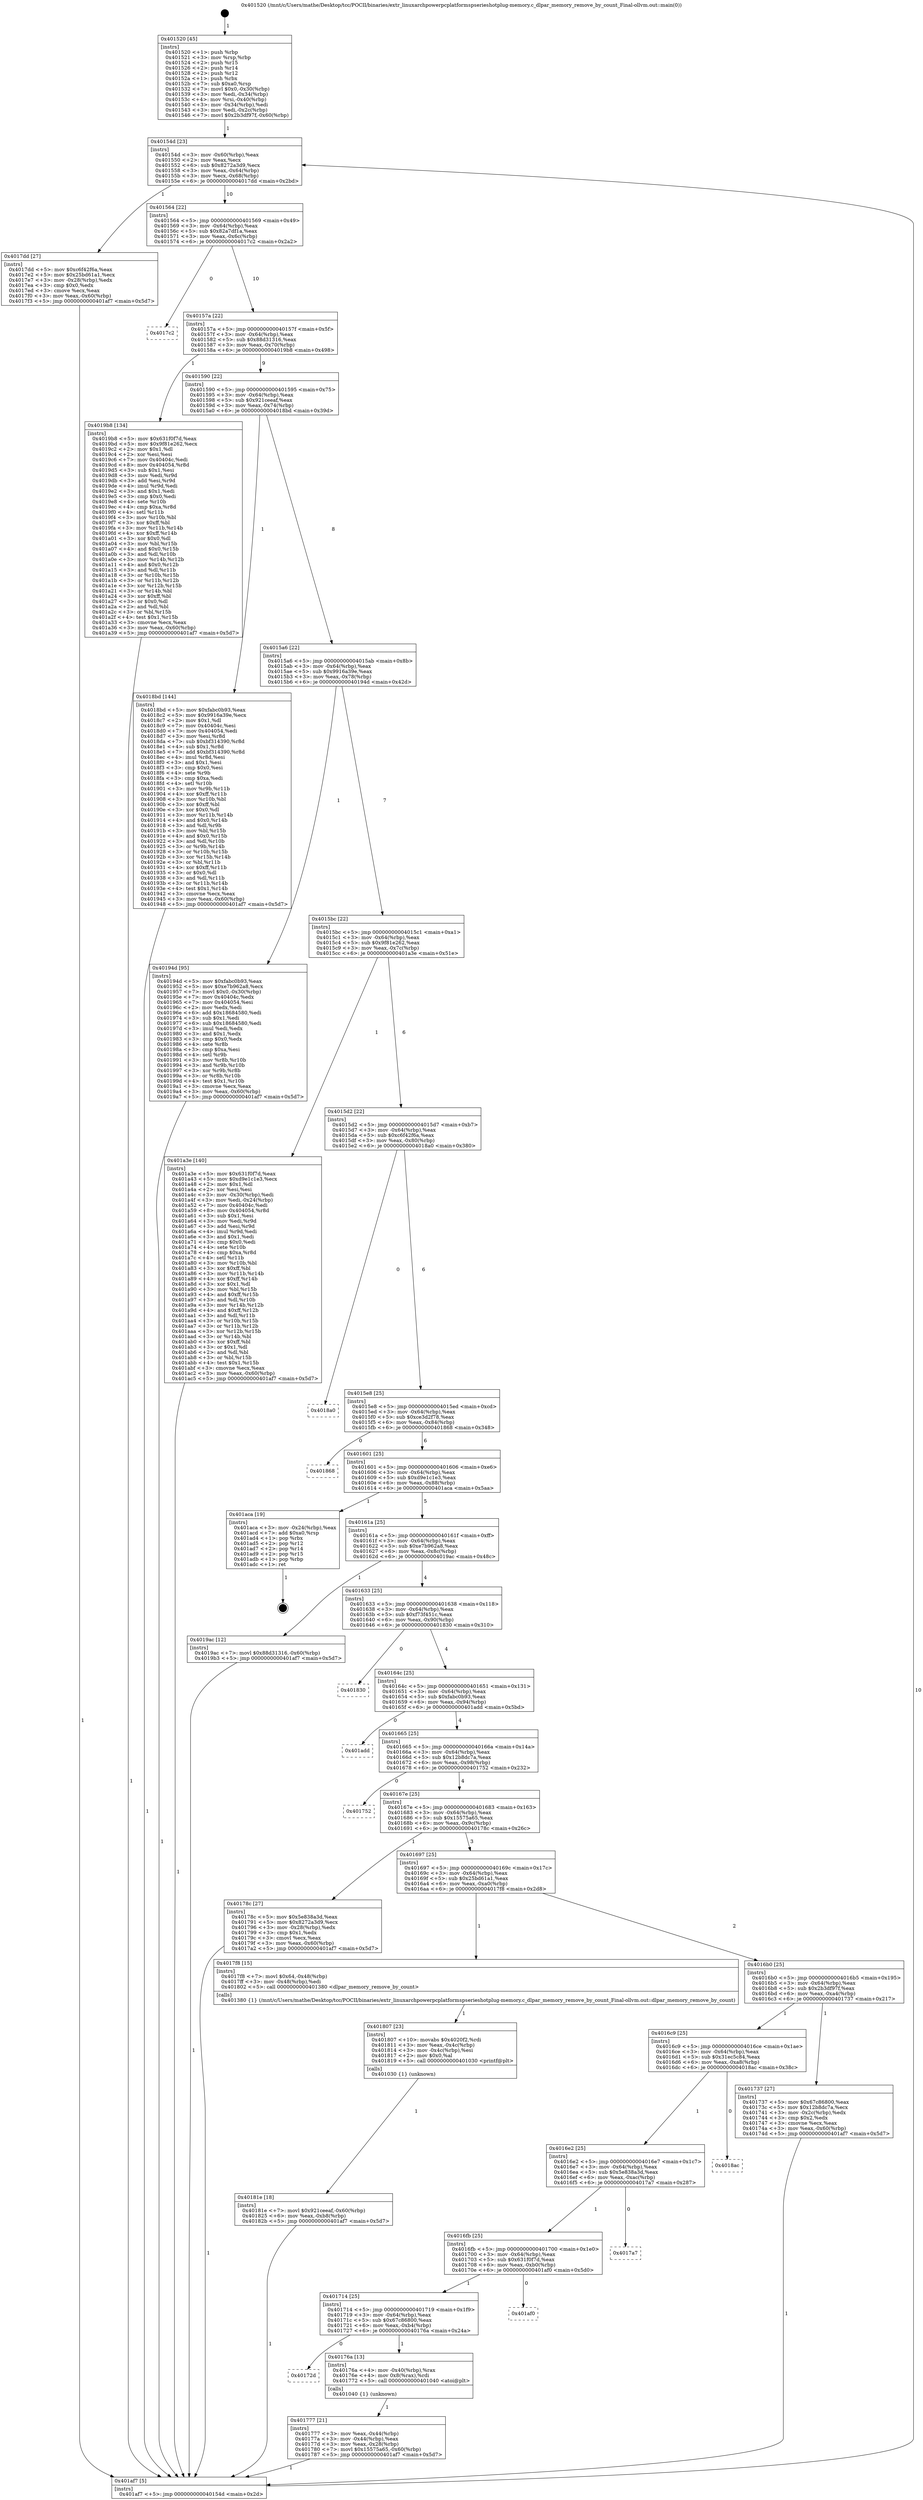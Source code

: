 digraph "0x401520" {
  label = "0x401520 (/mnt/c/Users/mathe/Desktop/tcc/POCII/binaries/extr_linuxarchpowerpcplatformspserieshotplug-memory.c_dlpar_memory_remove_by_count_Final-ollvm.out::main(0))"
  labelloc = "t"
  node[shape=record]

  Entry [label="",width=0.3,height=0.3,shape=circle,fillcolor=black,style=filled]
  "0x40154d" [label="{
     0x40154d [23]\l
     | [instrs]\l
     &nbsp;&nbsp;0x40154d \<+3\>: mov -0x60(%rbp),%eax\l
     &nbsp;&nbsp;0x401550 \<+2\>: mov %eax,%ecx\l
     &nbsp;&nbsp;0x401552 \<+6\>: sub $0x8272a3d9,%ecx\l
     &nbsp;&nbsp;0x401558 \<+3\>: mov %eax,-0x64(%rbp)\l
     &nbsp;&nbsp;0x40155b \<+3\>: mov %ecx,-0x68(%rbp)\l
     &nbsp;&nbsp;0x40155e \<+6\>: je 00000000004017dd \<main+0x2bd\>\l
  }"]
  "0x4017dd" [label="{
     0x4017dd [27]\l
     | [instrs]\l
     &nbsp;&nbsp;0x4017dd \<+5\>: mov $0xc6f42f6a,%eax\l
     &nbsp;&nbsp;0x4017e2 \<+5\>: mov $0x25bd61a1,%ecx\l
     &nbsp;&nbsp;0x4017e7 \<+3\>: mov -0x28(%rbp),%edx\l
     &nbsp;&nbsp;0x4017ea \<+3\>: cmp $0x0,%edx\l
     &nbsp;&nbsp;0x4017ed \<+3\>: cmove %ecx,%eax\l
     &nbsp;&nbsp;0x4017f0 \<+3\>: mov %eax,-0x60(%rbp)\l
     &nbsp;&nbsp;0x4017f3 \<+5\>: jmp 0000000000401af7 \<main+0x5d7\>\l
  }"]
  "0x401564" [label="{
     0x401564 [22]\l
     | [instrs]\l
     &nbsp;&nbsp;0x401564 \<+5\>: jmp 0000000000401569 \<main+0x49\>\l
     &nbsp;&nbsp;0x401569 \<+3\>: mov -0x64(%rbp),%eax\l
     &nbsp;&nbsp;0x40156c \<+5\>: sub $0x82a7df1a,%eax\l
     &nbsp;&nbsp;0x401571 \<+3\>: mov %eax,-0x6c(%rbp)\l
     &nbsp;&nbsp;0x401574 \<+6\>: je 00000000004017c2 \<main+0x2a2\>\l
  }"]
  Exit [label="",width=0.3,height=0.3,shape=circle,fillcolor=black,style=filled,peripheries=2]
  "0x4017c2" [label="{
     0x4017c2\l
  }", style=dashed]
  "0x40157a" [label="{
     0x40157a [22]\l
     | [instrs]\l
     &nbsp;&nbsp;0x40157a \<+5\>: jmp 000000000040157f \<main+0x5f\>\l
     &nbsp;&nbsp;0x40157f \<+3\>: mov -0x64(%rbp),%eax\l
     &nbsp;&nbsp;0x401582 \<+5\>: sub $0x88d31316,%eax\l
     &nbsp;&nbsp;0x401587 \<+3\>: mov %eax,-0x70(%rbp)\l
     &nbsp;&nbsp;0x40158a \<+6\>: je 00000000004019b8 \<main+0x498\>\l
  }"]
  "0x40181e" [label="{
     0x40181e [18]\l
     | [instrs]\l
     &nbsp;&nbsp;0x40181e \<+7\>: movl $0x921ceeaf,-0x60(%rbp)\l
     &nbsp;&nbsp;0x401825 \<+6\>: mov %eax,-0xb8(%rbp)\l
     &nbsp;&nbsp;0x40182b \<+5\>: jmp 0000000000401af7 \<main+0x5d7\>\l
  }"]
  "0x4019b8" [label="{
     0x4019b8 [134]\l
     | [instrs]\l
     &nbsp;&nbsp;0x4019b8 \<+5\>: mov $0x631f0f7d,%eax\l
     &nbsp;&nbsp;0x4019bd \<+5\>: mov $0x9f81e262,%ecx\l
     &nbsp;&nbsp;0x4019c2 \<+2\>: mov $0x1,%dl\l
     &nbsp;&nbsp;0x4019c4 \<+2\>: xor %esi,%esi\l
     &nbsp;&nbsp;0x4019c6 \<+7\>: mov 0x40404c,%edi\l
     &nbsp;&nbsp;0x4019cd \<+8\>: mov 0x404054,%r8d\l
     &nbsp;&nbsp;0x4019d5 \<+3\>: sub $0x1,%esi\l
     &nbsp;&nbsp;0x4019d8 \<+3\>: mov %edi,%r9d\l
     &nbsp;&nbsp;0x4019db \<+3\>: add %esi,%r9d\l
     &nbsp;&nbsp;0x4019de \<+4\>: imul %r9d,%edi\l
     &nbsp;&nbsp;0x4019e2 \<+3\>: and $0x1,%edi\l
     &nbsp;&nbsp;0x4019e5 \<+3\>: cmp $0x0,%edi\l
     &nbsp;&nbsp;0x4019e8 \<+4\>: sete %r10b\l
     &nbsp;&nbsp;0x4019ec \<+4\>: cmp $0xa,%r8d\l
     &nbsp;&nbsp;0x4019f0 \<+4\>: setl %r11b\l
     &nbsp;&nbsp;0x4019f4 \<+3\>: mov %r10b,%bl\l
     &nbsp;&nbsp;0x4019f7 \<+3\>: xor $0xff,%bl\l
     &nbsp;&nbsp;0x4019fa \<+3\>: mov %r11b,%r14b\l
     &nbsp;&nbsp;0x4019fd \<+4\>: xor $0xff,%r14b\l
     &nbsp;&nbsp;0x401a01 \<+3\>: xor $0x0,%dl\l
     &nbsp;&nbsp;0x401a04 \<+3\>: mov %bl,%r15b\l
     &nbsp;&nbsp;0x401a07 \<+4\>: and $0x0,%r15b\l
     &nbsp;&nbsp;0x401a0b \<+3\>: and %dl,%r10b\l
     &nbsp;&nbsp;0x401a0e \<+3\>: mov %r14b,%r12b\l
     &nbsp;&nbsp;0x401a11 \<+4\>: and $0x0,%r12b\l
     &nbsp;&nbsp;0x401a15 \<+3\>: and %dl,%r11b\l
     &nbsp;&nbsp;0x401a18 \<+3\>: or %r10b,%r15b\l
     &nbsp;&nbsp;0x401a1b \<+3\>: or %r11b,%r12b\l
     &nbsp;&nbsp;0x401a1e \<+3\>: xor %r12b,%r15b\l
     &nbsp;&nbsp;0x401a21 \<+3\>: or %r14b,%bl\l
     &nbsp;&nbsp;0x401a24 \<+3\>: xor $0xff,%bl\l
     &nbsp;&nbsp;0x401a27 \<+3\>: or $0x0,%dl\l
     &nbsp;&nbsp;0x401a2a \<+2\>: and %dl,%bl\l
     &nbsp;&nbsp;0x401a2c \<+3\>: or %bl,%r15b\l
     &nbsp;&nbsp;0x401a2f \<+4\>: test $0x1,%r15b\l
     &nbsp;&nbsp;0x401a33 \<+3\>: cmovne %ecx,%eax\l
     &nbsp;&nbsp;0x401a36 \<+3\>: mov %eax,-0x60(%rbp)\l
     &nbsp;&nbsp;0x401a39 \<+5\>: jmp 0000000000401af7 \<main+0x5d7\>\l
  }"]
  "0x401590" [label="{
     0x401590 [22]\l
     | [instrs]\l
     &nbsp;&nbsp;0x401590 \<+5\>: jmp 0000000000401595 \<main+0x75\>\l
     &nbsp;&nbsp;0x401595 \<+3\>: mov -0x64(%rbp),%eax\l
     &nbsp;&nbsp;0x401598 \<+5\>: sub $0x921ceeaf,%eax\l
     &nbsp;&nbsp;0x40159d \<+3\>: mov %eax,-0x74(%rbp)\l
     &nbsp;&nbsp;0x4015a0 \<+6\>: je 00000000004018bd \<main+0x39d\>\l
  }"]
  "0x401807" [label="{
     0x401807 [23]\l
     | [instrs]\l
     &nbsp;&nbsp;0x401807 \<+10\>: movabs $0x4020f2,%rdi\l
     &nbsp;&nbsp;0x401811 \<+3\>: mov %eax,-0x4c(%rbp)\l
     &nbsp;&nbsp;0x401814 \<+3\>: mov -0x4c(%rbp),%esi\l
     &nbsp;&nbsp;0x401817 \<+2\>: mov $0x0,%al\l
     &nbsp;&nbsp;0x401819 \<+5\>: call 0000000000401030 \<printf@plt\>\l
     | [calls]\l
     &nbsp;&nbsp;0x401030 \{1\} (unknown)\l
  }"]
  "0x4018bd" [label="{
     0x4018bd [144]\l
     | [instrs]\l
     &nbsp;&nbsp;0x4018bd \<+5\>: mov $0xfabc0b93,%eax\l
     &nbsp;&nbsp;0x4018c2 \<+5\>: mov $0x9916a39e,%ecx\l
     &nbsp;&nbsp;0x4018c7 \<+2\>: mov $0x1,%dl\l
     &nbsp;&nbsp;0x4018c9 \<+7\>: mov 0x40404c,%esi\l
     &nbsp;&nbsp;0x4018d0 \<+7\>: mov 0x404054,%edi\l
     &nbsp;&nbsp;0x4018d7 \<+3\>: mov %esi,%r8d\l
     &nbsp;&nbsp;0x4018da \<+7\>: sub $0xbf314390,%r8d\l
     &nbsp;&nbsp;0x4018e1 \<+4\>: sub $0x1,%r8d\l
     &nbsp;&nbsp;0x4018e5 \<+7\>: add $0xbf314390,%r8d\l
     &nbsp;&nbsp;0x4018ec \<+4\>: imul %r8d,%esi\l
     &nbsp;&nbsp;0x4018f0 \<+3\>: and $0x1,%esi\l
     &nbsp;&nbsp;0x4018f3 \<+3\>: cmp $0x0,%esi\l
     &nbsp;&nbsp;0x4018f6 \<+4\>: sete %r9b\l
     &nbsp;&nbsp;0x4018fa \<+3\>: cmp $0xa,%edi\l
     &nbsp;&nbsp;0x4018fd \<+4\>: setl %r10b\l
     &nbsp;&nbsp;0x401901 \<+3\>: mov %r9b,%r11b\l
     &nbsp;&nbsp;0x401904 \<+4\>: xor $0xff,%r11b\l
     &nbsp;&nbsp;0x401908 \<+3\>: mov %r10b,%bl\l
     &nbsp;&nbsp;0x40190b \<+3\>: xor $0xff,%bl\l
     &nbsp;&nbsp;0x40190e \<+3\>: xor $0x0,%dl\l
     &nbsp;&nbsp;0x401911 \<+3\>: mov %r11b,%r14b\l
     &nbsp;&nbsp;0x401914 \<+4\>: and $0x0,%r14b\l
     &nbsp;&nbsp;0x401918 \<+3\>: and %dl,%r9b\l
     &nbsp;&nbsp;0x40191b \<+3\>: mov %bl,%r15b\l
     &nbsp;&nbsp;0x40191e \<+4\>: and $0x0,%r15b\l
     &nbsp;&nbsp;0x401922 \<+3\>: and %dl,%r10b\l
     &nbsp;&nbsp;0x401925 \<+3\>: or %r9b,%r14b\l
     &nbsp;&nbsp;0x401928 \<+3\>: or %r10b,%r15b\l
     &nbsp;&nbsp;0x40192b \<+3\>: xor %r15b,%r14b\l
     &nbsp;&nbsp;0x40192e \<+3\>: or %bl,%r11b\l
     &nbsp;&nbsp;0x401931 \<+4\>: xor $0xff,%r11b\l
     &nbsp;&nbsp;0x401935 \<+3\>: or $0x0,%dl\l
     &nbsp;&nbsp;0x401938 \<+3\>: and %dl,%r11b\l
     &nbsp;&nbsp;0x40193b \<+3\>: or %r11b,%r14b\l
     &nbsp;&nbsp;0x40193e \<+4\>: test $0x1,%r14b\l
     &nbsp;&nbsp;0x401942 \<+3\>: cmovne %ecx,%eax\l
     &nbsp;&nbsp;0x401945 \<+3\>: mov %eax,-0x60(%rbp)\l
     &nbsp;&nbsp;0x401948 \<+5\>: jmp 0000000000401af7 \<main+0x5d7\>\l
  }"]
  "0x4015a6" [label="{
     0x4015a6 [22]\l
     | [instrs]\l
     &nbsp;&nbsp;0x4015a6 \<+5\>: jmp 00000000004015ab \<main+0x8b\>\l
     &nbsp;&nbsp;0x4015ab \<+3\>: mov -0x64(%rbp),%eax\l
     &nbsp;&nbsp;0x4015ae \<+5\>: sub $0x9916a39e,%eax\l
     &nbsp;&nbsp;0x4015b3 \<+3\>: mov %eax,-0x78(%rbp)\l
     &nbsp;&nbsp;0x4015b6 \<+6\>: je 000000000040194d \<main+0x42d\>\l
  }"]
  "0x401777" [label="{
     0x401777 [21]\l
     | [instrs]\l
     &nbsp;&nbsp;0x401777 \<+3\>: mov %eax,-0x44(%rbp)\l
     &nbsp;&nbsp;0x40177a \<+3\>: mov -0x44(%rbp),%eax\l
     &nbsp;&nbsp;0x40177d \<+3\>: mov %eax,-0x28(%rbp)\l
     &nbsp;&nbsp;0x401780 \<+7\>: movl $0x15575a65,-0x60(%rbp)\l
     &nbsp;&nbsp;0x401787 \<+5\>: jmp 0000000000401af7 \<main+0x5d7\>\l
  }"]
  "0x40194d" [label="{
     0x40194d [95]\l
     | [instrs]\l
     &nbsp;&nbsp;0x40194d \<+5\>: mov $0xfabc0b93,%eax\l
     &nbsp;&nbsp;0x401952 \<+5\>: mov $0xe7b962a8,%ecx\l
     &nbsp;&nbsp;0x401957 \<+7\>: movl $0x0,-0x30(%rbp)\l
     &nbsp;&nbsp;0x40195e \<+7\>: mov 0x40404c,%edx\l
     &nbsp;&nbsp;0x401965 \<+7\>: mov 0x404054,%esi\l
     &nbsp;&nbsp;0x40196c \<+2\>: mov %edx,%edi\l
     &nbsp;&nbsp;0x40196e \<+6\>: add $0x18684580,%edi\l
     &nbsp;&nbsp;0x401974 \<+3\>: sub $0x1,%edi\l
     &nbsp;&nbsp;0x401977 \<+6\>: sub $0x18684580,%edi\l
     &nbsp;&nbsp;0x40197d \<+3\>: imul %edi,%edx\l
     &nbsp;&nbsp;0x401980 \<+3\>: and $0x1,%edx\l
     &nbsp;&nbsp;0x401983 \<+3\>: cmp $0x0,%edx\l
     &nbsp;&nbsp;0x401986 \<+4\>: sete %r8b\l
     &nbsp;&nbsp;0x40198a \<+3\>: cmp $0xa,%esi\l
     &nbsp;&nbsp;0x40198d \<+4\>: setl %r9b\l
     &nbsp;&nbsp;0x401991 \<+3\>: mov %r8b,%r10b\l
     &nbsp;&nbsp;0x401994 \<+3\>: and %r9b,%r10b\l
     &nbsp;&nbsp;0x401997 \<+3\>: xor %r9b,%r8b\l
     &nbsp;&nbsp;0x40199a \<+3\>: or %r8b,%r10b\l
     &nbsp;&nbsp;0x40199d \<+4\>: test $0x1,%r10b\l
     &nbsp;&nbsp;0x4019a1 \<+3\>: cmovne %ecx,%eax\l
     &nbsp;&nbsp;0x4019a4 \<+3\>: mov %eax,-0x60(%rbp)\l
     &nbsp;&nbsp;0x4019a7 \<+5\>: jmp 0000000000401af7 \<main+0x5d7\>\l
  }"]
  "0x4015bc" [label="{
     0x4015bc [22]\l
     | [instrs]\l
     &nbsp;&nbsp;0x4015bc \<+5\>: jmp 00000000004015c1 \<main+0xa1\>\l
     &nbsp;&nbsp;0x4015c1 \<+3\>: mov -0x64(%rbp),%eax\l
     &nbsp;&nbsp;0x4015c4 \<+5\>: sub $0x9f81e262,%eax\l
     &nbsp;&nbsp;0x4015c9 \<+3\>: mov %eax,-0x7c(%rbp)\l
     &nbsp;&nbsp;0x4015cc \<+6\>: je 0000000000401a3e \<main+0x51e\>\l
  }"]
  "0x40172d" [label="{
     0x40172d\l
  }", style=dashed]
  "0x401a3e" [label="{
     0x401a3e [140]\l
     | [instrs]\l
     &nbsp;&nbsp;0x401a3e \<+5\>: mov $0x631f0f7d,%eax\l
     &nbsp;&nbsp;0x401a43 \<+5\>: mov $0xd9e1c1e3,%ecx\l
     &nbsp;&nbsp;0x401a48 \<+2\>: mov $0x1,%dl\l
     &nbsp;&nbsp;0x401a4a \<+2\>: xor %esi,%esi\l
     &nbsp;&nbsp;0x401a4c \<+3\>: mov -0x30(%rbp),%edi\l
     &nbsp;&nbsp;0x401a4f \<+3\>: mov %edi,-0x24(%rbp)\l
     &nbsp;&nbsp;0x401a52 \<+7\>: mov 0x40404c,%edi\l
     &nbsp;&nbsp;0x401a59 \<+8\>: mov 0x404054,%r8d\l
     &nbsp;&nbsp;0x401a61 \<+3\>: sub $0x1,%esi\l
     &nbsp;&nbsp;0x401a64 \<+3\>: mov %edi,%r9d\l
     &nbsp;&nbsp;0x401a67 \<+3\>: add %esi,%r9d\l
     &nbsp;&nbsp;0x401a6a \<+4\>: imul %r9d,%edi\l
     &nbsp;&nbsp;0x401a6e \<+3\>: and $0x1,%edi\l
     &nbsp;&nbsp;0x401a71 \<+3\>: cmp $0x0,%edi\l
     &nbsp;&nbsp;0x401a74 \<+4\>: sete %r10b\l
     &nbsp;&nbsp;0x401a78 \<+4\>: cmp $0xa,%r8d\l
     &nbsp;&nbsp;0x401a7c \<+4\>: setl %r11b\l
     &nbsp;&nbsp;0x401a80 \<+3\>: mov %r10b,%bl\l
     &nbsp;&nbsp;0x401a83 \<+3\>: xor $0xff,%bl\l
     &nbsp;&nbsp;0x401a86 \<+3\>: mov %r11b,%r14b\l
     &nbsp;&nbsp;0x401a89 \<+4\>: xor $0xff,%r14b\l
     &nbsp;&nbsp;0x401a8d \<+3\>: xor $0x1,%dl\l
     &nbsp;&nbsp;0x401a90 \<+3\>: mov %bl,%r15b\l
     &nbsp;&nbsp;0x401a93 \<+4\>: and $0xff,%r15b\l
     &nbsp;&nbsp;0x401a97 \<+3\>: and %dl,%r10b\l
     &nbsp;&nbsp;0x401a9a \<+3\>: mov %r14b,%r12b\l
     &nbsp;&nbsp;0x401a9d \<+4\>: and $0xff,%r12b\l
     &nbsp;&nbsp;0x401aa1 \<+3\>: and %dl,%r11b\l
     &nbsp;&nbsp;0x401aa4 \<+3\>: or %r10b,%r15b\l
     &nbsp;&nbsp;0x401aa7 \<+3\>: or %r11b,%r12b\l
     &nbsp;&nbsp;0x401aaa \<+3\>: xor %r12b,%r15b\l
     &nbsp;&nbsp;0x401aad \<+3\>: or %r14b,%bl\l
     &nbsp;&nbsp;0x401ab0 \<+3\>: xor $0xff,%bl\l
     &nbsp;&nbsp;0x401ab3 \<+3\>: or $0x1,%dl\l
     &nbsp;&nbsp;0x401ab6 \<+2\>: and %dl,%bl\l
     &nbsp;&nbsp;0x401ab8 \<+3\>: or %bl,%r15b\l
     &nbsp;&nbsp;0x401abb \<+4\>: test $0x1,%r15b\l
     &nbsp;&nbsp;0x401abf \<+3\>: cmovne %ecx,%eax\l
     &nbsp;&nbsp;0x401ac2 \<+3\>: mov %eax,-0x60(%rbp)\l
     &nbsp;&nbsp;0x401ac5 \<+5\>: jmp 0000000000401af7 \<main+0x5d7\>\l
  }"]
  "0x4015d2" [label="{
     0x4015d2 [22]\l
     | [instrs]\l
     &nbsp;&nbsp;0x4015d2 \<+5\>: jmp 00000000004015d7 \<main+0xb7\>\l
     &nbsp;&nbsp;0x4015d7 \<+3\>: mov -0x64(%rbp),%eax\l
     &nbsp;&nbsp;0x4015da \<+5\>: sub $0xc6f42f6a,%eax\l
     &nbsp;&nbsp;0x4015df \<+3\>: mov %eax,-0x80(%rbp)\l
     &nbsp;&nbsp;0x4015e2 \<+6\>: je 00000000004018a0 \<main+0x380\>\l
  }"]
  "0x40176a" [label="{
     0x40176a [13]\l
     | [instrs]\l
     &nbsp;&nbsp;0x40176a \<+4\>: mov -0x40(%rbp),%rax\l
     &nbsp;&nbsp;0x40176e \<+4\>: mov 0x8(%rax),%rdi\l
     &nbsp;&nbsp;0x401772 \<+5\>: call 0000000000401040 \<atoi@plt\>\l
     | [calls]\l
     &nbsp;&nbsp;0x401040 \{1\} (unknown)\l
  }"]
  "0x4018a0" [label="{
     0x4018a0\l
  }", style=dashed]
  "0x4015e8" [label="{
     0x4015e8 [25]\l
     | [instrs]\l
     &nbsp;&nbsp;0x4015e8 \<+5\>: jmp 00000000004015ed \<main+0xcd\>\l
     &nbsp;&nbsp;0x4015ed \<+3\>: mov -0x64(%rbp),%eax\l
     &nbsp;&nbsp;0x4015f0 \<+5\>: sub $0xce3d2f78,%eax\l
     &nbsp;&nbsp;0x4015f5 \<+6\>: mov %eax,-0x84(%rbp)\l
     &nbsp;&nbsp;0x4015fb \<+6\>: je 0000000000401868 \<main+0x348\>\l
  }"]
  "0x401714" [label="{
     0x401714 [25]\l
     | [instrs]\l
     &nbsp;&nbsp;0x401714 \<+5\>: jmp 0000000000401719 \<main+0x1f9\>\l
     &nbsp;&nbsp;0x401719 \<+3\>: mov -0x64(%rbp),%eax\l
     &nbsp;&nbsp;0x40171c \<+5\>: sub $0x67c86800,%eax\l
     &nbsp;&nbsp;0x401721 \<+6\>: mov %eax,-0xb4(%rbp)\l
     &nbsp;&nbsp;0x401727 \<+6\>: je 000000000040176a \<main+0x24a\>\l
  }"]
  "0x401868" [label="{
     0x401868\l
  }", style=dashed]
  "0x401601" [label="{
     0x401601 [25]\l
     | [instrs]\l
     &nbsp;&nbsp;0x401601 \<+5\>: jmp 0000000000401606 \<main+0xe6\>\l
     &nbsp;&nbsp;0x401606 \<+3\>: mov -0x64(%rbp),%eax\l
     &nbsp;&nbsp;0x401609 \<+5\>: sub $0xd9e1c1e3,%eax\l
     &nbsp;&nbsp;0x40160e \<+6\>: mov %eax,-0x88(%rbp)\l
     &nbsp;&nbsp;0x401614 \<+6\>: je 0000000000401aca \<main+0x5aa\>\l
  }"]
  "0x401af0" [label="{
     0x401af0\l
  }", style=dashed]
  "0x401aca" [label="{
     0x401aca [19]\l
     | [instrs]\l
     &nbsp;&nbsp;0x401aca \<+3\>: mov -0x24(%rbp),%eax\l
     &nbsp;&nbsp;0x401acd \<+7\>: add $0xa0,%rsp\l
     &nbsp;&nbsp;0x401ad4 \<+1\>: pop %rbx\l
     &nbsp;&nbsp;0x401ad5 \<+2\>: pop %r12\l
     &nbsp;&nbsp;0x401ad7 \<+2\>: pop %r14\l
     &nbsp;&nbsp;0x401ad9 \<+2\>: pop %r15\l
     &nbsp;&nbsp;0x401adb \<+1\>: pop %rbp\l
     &nbsp;&nbsp;0x401adc \<+1\>: ret\l
  }"]
  "0x40161a" [label="{
     0x40161a [25]\l
     | [instrs]\l
     &nbsp;&nbsp;0x40161a \<+5\>: jmp 000000000040161f \<main+0xff\>\l
     &nbsp;&nbsp;0x40161f \<+3\>: mov -0x64(%rbp),%eax\l
     &nbsp;&nbsp;0x401622 \<+5\>: sub $0xe7b962a8,%eax\l
     &nbsp;&nbsp;0x401627 \<+6\>: mov %eax,-0x8c(%rbp)\l
     &nbsp;&nbsp;0x40162d \<+6\>: je 00000000004019ac \<main+0x48c\>\l
  }"]
  "0x4016fb" [label="{
     0x4016fb [25]\l
     | [instrs]\l
     &nbsp;&nbsp;0x4016fb \<+5\>: jmp 0000000000401700 \<main+0x1e0\>\l
     &nbsp;&nbsp;0x401700 \<+3\>: mov -0x64(%rbp),%eax\l
     &nbsp;&nbsp;0x401703 \<+5\>: sub $0x631f0f7d,%eax\l
     &nbsp;&nbsp;0x401708 \<+6\>: mov %eax,-0xb0(%rbp)\l
     &nbsp;&nbsp;0x40170e \<+6\>: je 0000000000401af0 \<main+0x5d0\>\l
  }"]
  "0x4019ac" [label="{
     0x4019ac [12]\l
     | [instrs]\l
     &nbsp;&nbsp;0x4019ac \<+7\>: movl $0x88d31316,-0x60(%rbp)\l
     &nbsp;&nbsp;0x4019b3 \<+5\>: jmp 0000000000401af7 \<main+0x5d7\>\l
  }"]
  "0x401633" [label="{
     0x401633 [25]\l
     | [instrs]\l
     &nbsp;&nbsp;0x401633 \<+5\>: jmp 0000000000401638 \<main+0x118\>\l
     &nbsp;&nbsp;0x401638 \<+3\>: mov -0x64(%rbp),%eax\l
     &nbsp;&nbsp;0x40163b \<+5\>: sub $0xf73f451c,%eax\l
     &nbsp;&nbsp;0x401640 \<+6\>: mov %eax,-0x90(%rbp)\l
     &nbsp;&nbsp;0x401646 \<+6\>: je 0000000000401830 \<main+0x310\>\l
  }"]
  "0x4017a7" [label="{
     0x4017a7\l
  }", style=dashed]
  "0x401830" [label="{
     0x401830\l
  }", style=dashed]
  "0x40164c" [label="{
     0x40164c [25]\l
     | [instrs]\l
     &nbsp;&nbsp;0x40164c \<+5\>: jmp 0000000000401651 \<main+0x131\>\l
     &nbsp;&nbsp;0x401651 \<+3\>: mov -0x64(%rbp),%eax\l
     &nbsp;&nbsp;0x401654 \<+5\>: sub $0xfabc0b93,%eax\l
     &nbsp;&nbsp;0x401659 \<+6\>: mov %eax,-0x94(%rbp)\l
     &nbsp;&nbsp;0x40165f \<+6\>: je 0000000000401add \<main+0x5bd\>\l
  }"]
  "0x4016e2" [label="{
     0x4016e2 [25]\l
     | [instrs]\l
     &nbsp;&nbsp;0x4016e2 \<+5\>: jmp 00000000004016e7 \<main+0x1c7\>\l
     &nbsp;&nbsp;0x4016e7 \<+3\>: mov -0x64(%rbp),%eax\l
     &nbsp;&nbsp;0x4016ea \<+5\>: sub $0x5e838a3d,%eax\l
     &nbsp;&nbsp;0x4016ef \<+6\>: mov %eax,-0xac(%rbp)\l
     &nbsp;&nbsp;0x4016f5 \<+6\>: je 00000000004017a7 \<main+0x287\>\l
  }"]
  "0x401add" [label="{
     0x401add\l
  }", style=dashed]
  "0x401665" [label="{
     0x401665 [25]\l
     | [instrs]\l
     &nbsp;&nbsp;0x401665 \<+5\>: jmp 000000000040166a \<main+0x14a\>\l
     &nbsp;&nbsp;0x40166a \<+3\>: mov -0x64(%rbp),%eax\l
     &nbsp;&nbsp;0x40166d \<+5\>: sub $0x12b8dc7a,%eax\l
     &nbsp;&nbsp;0x401672 \<+6\>: mov %eax,-0x98(%rbp)\l
     &nbsp;&nbsp;0x401678 \<+6\>: je 0000000000401752 \<main+0x232\>\l
  }"]
  "0x4018ac" [label="{
     0x4018ac\l
  }", style=dashed]
  "0x401752" [label="{
     0x401752\l
  }", style=dashed]
  "0x40167e" [label="{
     0x40167e [25]\l
     | [instrs]\l
     &nbsp;&nbsp;0x40167e \<+5\>: jmp 0000000000401683 \<main+0x163\>\l
     &nbsp;&nbsp;0x401683 \<+3\>: mov -0x64(%rbp),%eax\l
     &nbsp;&nbsp;0x401686 \<+5\>: sub $0x15575a65,%eax\l
     &nbsp;&nbsp;0x40168b \<+6\>: mov %eax,-0x9c(%rbp)\l
     &nbsp;&nbsp;0x401691 \<+6\>: je 000000000040178c \<main+0x26c\>\l
  }"]
  "0x401520" [label="{
     0x401520 [45]\l
     | [instrs]\l
     &nbsp;&nbsp;0x401520 \<+1\>: push %rbp\l
     &nbsp;&nbsp;0x401521 \<+3\>: mov %rsp,%rbp\l
     &nbsp;&nbsp;0x401524 \<+2\>: push %r15\l
     &nbsp;&nbsp;0x401526 \<+2\>: push %r14\l
     &nbsp;&nbsp;0x401528 \<+2\>: push %r12\l
     &nbsp;&nbsp;0x40152a \<+1\>: push %rbx\l
     &nbsp;&nbsp;0x40152b \<+7\>: sub $0xa0,%rsp\l
     &nbsp;&nbsp;0x401532 \<+7\>: movl $0x0,-0x30(%rbp)\l
     &nbsp;&nbsp;0x401539 \<+3\>: mov %edi,-0x34(%rbp)\l
     &nbsp;&nbsp;0x40153c \<+4\>: mov %rsi,-0x40(%rbp)\l
     &nbsp;&nbsp;0x401540 \<+3\>: mov -0x34(%rbp),%edi\l
     &nbsp;&nbsp;0x401543 \<+3\>: mov %edi,-0x2c(%rbp)\l
     &nbsp;&nbsp;0x401546 \<+7\>: movl $0x2b3df97f,-0x60(%rbp)\l
  }"]
  "0x40178c" [label="{
     0x40178c [27]\l
     | [instrs]\l
     &nbsp;&nbsp;0x40178c \<+5\>: mov $0x5e838a3d,%eax\l
     &nbsp;&nbsp;0x401791 \<+5\>: mov $0x8272a3d9,%ecx\l
     &nbsp;&nbsp;0x401796 \<+3\>: mov -0x28(%rbp),%edx\l
     &nbsp;&nbsp;0x401799 \<+3\>: cmp $0x1,%edx\l
     &nbsp;&nbsp;0x40179c \<+3\>: cmovl %ecx,%eax\l
     &nbsp;&nbsp;0x40179f \<+3\>: mov %eax,-0x60(%rbp)\l
     &nbsp;&nbsp;0x4017a2 \<+5\>: jmp 0000000000401af7 \<main+0x5d7\>\l
  }"]
  "0x401697" [label="{
     0x401697 [25]\l
     | [instrs]\l
     &nbsp;&nbsp;0x401697 \<+5\>: jmp 000000000040169c \<main+0x17c\>\l
     &nbsp;&nbsp;0x40169c \<+3\>: mov -0x64(%rbp),%eax\l
     &nbsp;&nbsp;0x40169f \<+5\>: sub $0x25bd61a1,%eax\l
     &nbsp;&nbsp;0x4016a4 \<+6\>: mov %eax,-0xa0(%rbp)\l
     &nbsp;&nbsp;0x4016aa \<+6\>: je 00000000004017f8 \<main+0x2d8\>\l
  }"]
  "0x401af7" [label="{
     0x401af7 [5]\l
     | [instrs]\l
     &nbsp;&nbsp;0x401af7 \<+5\>: jmp 000000000040154d \<main+0x2d\>\l
  }"]
  "0x4017f8" [label="{
     0x4017f8 [15]\l
     | [instrs]\l
     &nbsp;&nbsp;0x4017f8 \<+7\>: movl $0x64,-0x48(%rbp)\l
     &nbsp;&nbsp;0x4017ff \<+3\>: mov -0x48(%rbp),%edi\l
     &nbsp;&nbsp;0x401802 \<+5\>: call 0000000000401380 \<dlpar_memory_remove_by_count\>\l
     | [calls]\l
     &nbsp;&nbsp;0x401380 \{1\} (/mnt/c/Users/mathe/Desktop/tcc/POCII/binaries/extr_linuxarchpowerpcplatformspserieshotplug-memory.c_dlpar_memory_remove_by_count_Final-ollvm.out::dlpar_memory_remove_by_count)\l
  }"]
  "0x4016b0" [label="{
     0x4016b0 [25]\l
     | [instrs]\l
     &nbsp;&nbsp;0x4016b0 \<+5\>: jmp 00000000004016b5 \<main+0x195\>\l
     &nbsp;&nbsp;0x4016b5 \<+3\>: mov -0x64(%rbp),%eax\l
     &nbsp;&nbsp;0x4016b8 \<+5\>: sub $0x2b3df97f,%eax\l
     &nbsp;&nbsp;0x4016bd \<+6\>: mov %eax,-0xa4(%rbp)\l
     &nbsp;&nbsp;0x4016c3 \<+6\>: je 0000000000401737 \<main+0x217\>\l
  }"]
  "0x4016c9" [label="{
     0x4016c9 [25]\l
     | [instrs]\l
     &nbsp;&nbsp;0x4016c9 \<+5\>: jmp 00000000004016ce \<main+0x1ae\>\l
     &nbsp;&nbsp;0x4016ce \<+3\>: mov -0x64(%rbp),%eax\l
     &nbsp;&nbsp;0x4016d1 \<+5\>: sub $0x31ec5c84,%eax\l
     &nbsp;&nbsp;0x4016d6 \<+6\>: mov %eax,-0xa8(%rbp)\l
     &nbsp;&nbsp;0x4016dc \<+6\>: je 00000000004018ac \<main+0x38c\>\l
  }"]
  "0x401737" [label="{
     0x401737 [27]\l
     | [instrs]\l
     &nbsp;&nbsp;0x401737 \<+5\>: mov $0x67c86800,%eax\l
     &nbsp;&nbsp;0x40173c \<+5\>: mov $0x12b8dc7a,%ecx\l
     &nbsp;&nbsp;0x401741 \<+3\>: mov -0x2c(%rbp),%edx\l
     &nbsp;&nbsp;0x401744 \<+3\>: cmp $0x2,%edx\l
     &nbsp;&nbsp;0x401747 \<+3\>: cmovne %ecx,%eax\l
     &nbsp;&nbsp;0x40174a \<+3\>: mov %eax,-0x60(%rbp)\l
     &nbsp;&nbsp;0x40174d \<+5\>: jmp 0000000000401af7 \<main+0x5d7\>\l
  }"]
  Entry -> "0x401520" [label=" 1"]
  "0x40154d" -> "0x4017dd" [label=" 1"]
  "0x40154d" -> "0x401564" [label=" 10"]
  "0x401aca" -> Exit [label=" 1"]
  "0x401564" -> "0x4017c2" [label=" 0"]
  "0x401564" -> "0x40157a" [label=" 10"]
  "0x401a3e" -> "0x401af7" [label=" 1"]
  "0x40157a" -> "0x4019b8" [label=" 1"]
  "0x40157a" -> "0x401590" [label=" 9"]
  "0x4019b8" -> "0x401af7" [label=" 1"]
  "0x401590" -> "0x4018bd" [label=" 1"]
  "0x401590" -> "0x4015a6" [label=" 8"]
  "0x4019ac" -> "0x401af7" [label=" 1"]
  "0x4015a6" -> "0x40194d" [label=" 1"]
  "0x4015a6" -> "0x4015bc" [label=" 7"]
  "0x40194d" -> "0x401af7" [label=" 1"]
  "0x4015bc" -> "0x401a3e" [label=" 1"]
  "0x4015bc" -> "0x4015d2" [label=" 6"]
  "0x4018bd" -> "0x401af7" [label=" 1"]
  "0x4015d2" -> "0x4018a0" [label=" 0"]
  "0x4015d2" -> "0x4015e8" [label=" 6"]
  "0x40181e" -> "0x401af7" [label=" 1"]
  "0x4015e8" -> "0x401868" [label=" 0"]
  "0x4015e8" -> "0x401601" [label=" 6"]
  "0x4017f8" -> "0x401807" [label=" 1"]
  "0x401601" -> "0x401aca" [label=" 1"]
  "0x401601" -> "0x40161a" [label=" 5"]
  "0x4017dd" -> "0x401af7" [label=" 1"]
  "0x40161a" -> "0x4019ac" [label=" 1"]
  "0x40161a" -> "0x401633" [label=" 4"]
  "0x401777" -> "0x401af7" [label=" 1"]
  "0x401633" -> "0x401830" [label=" 0"]
  "0x401633" -> "0x40164c" [label=" 4"]
  "0x40176a" -> "0x401777" [label=" 1"]
  "0x40164c" -> "0x401add" [label=" 0"]
  "0x40164c" -> "0x401665" [label=" 4"]
  "0x401714" -> "0x40176a" [label=" 1"]
  "0x401665" -> "0x401752" [label=" 0"]
  "0x401665" -> "0x40167e" [label=" 4"]
  "0x401807" -> "0x40181e" [label=" 1"]
  "0x40167e" -> "0x40178c" [label=" 1"]
  "0x40167e" -> "0x401697" [label=" 3"]
  "0x4016fb" -> "0x401af0" [label=" 0"]
  "0x401697" -> "0x4017f8" [label=" 1"]
  "0x401697" -> "0x4016b0" [label=" 2"]
  "0x40178c" -> "0x401af7" [label=" 1"]
  "0x4016b0" -> "0x401737" [label=" 1"]
  "0x4016b0" -> "0x4016c9" [label=" 1"]
  "0x401737" -> "0x401af7" [label=" 1"]
  "0x401520" -> "0x40154d" [label=" 1"]
  "0x401af7" -> "0x40154d" [label=" 10"]
  "0x4016fb" -> "0x401714" [label=" 1"]
  "0x4016c9" -> "0x4018ac" [label=" 0"]
  "0x4016c9" -> "0x4016e2" [label=" 1"]
  "0x401714" -> "0x40172d" [label=" 0"]
  "0x4016e2" -> "0x4017a7" [label=" 0"]
  "0x4016e2" -> "0x4016fb" [label=" 1"]
}
